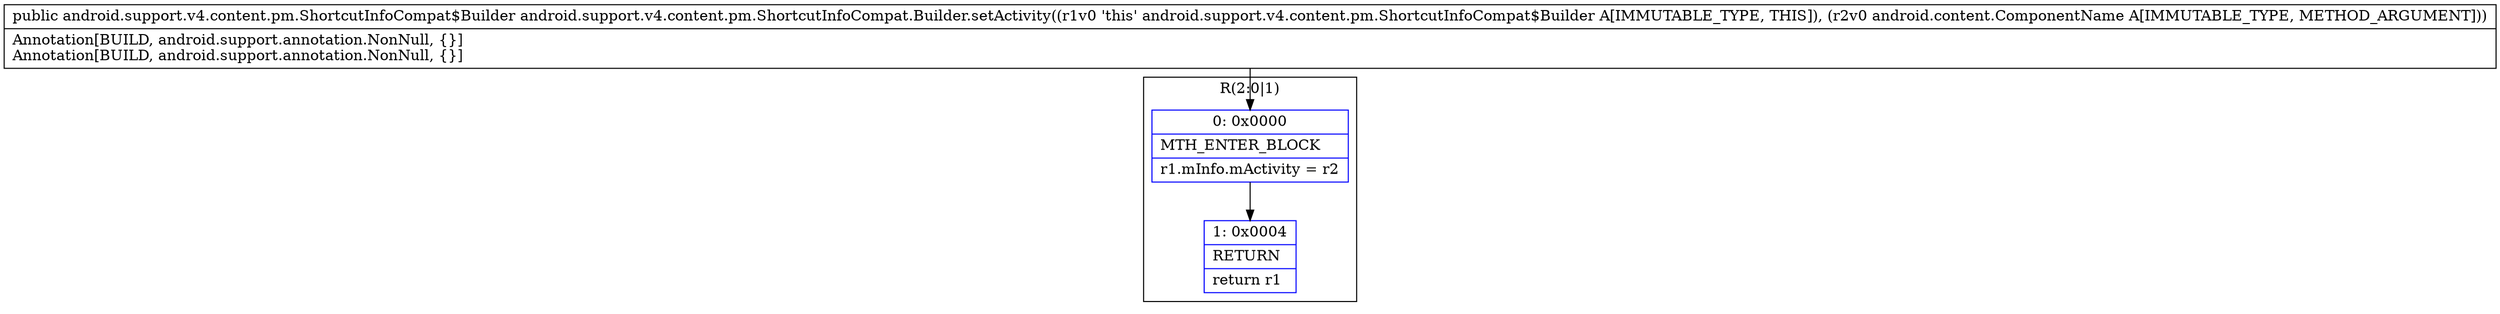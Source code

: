 digraph "CFG forandroid.support.v4.content.pm.ShortcutInfoCompat.Builder.setActivity(Landroid\/content\/ComponentName;)Landroid\/support\/v4\/content\/pm\/ShortcutInfoCompat$Builder;" {
subgraph cluster_Region_767540649 {
label = "R(2:0|1)";
node [shape=record,color=blue];
Node_0 [shape=record,label="{0\:\ 0x0000|MTH_ENTER_BLOCK\l|r1.mInfo.mActivity = r2\l}"];
Node_1 [shape=record,label="{1\:\ 0x0004|RETURN\l|return r1\l}"];
}
MethodNode[shape=record,label="{public android.support.v4.content.pm.ShortcutInfoCompat$Builder android.support.v4.content.pm.ShortcutInfoCompat.Builder.setActivity((r1v0 'this' android.support.v4.content.pm.ShortcutInfoCompat$Builder A[IMMUTABLE_TYPE, THIS]), (r2v0 android.content.ComponentName A[IMMUTABLE_TYPE, METHOD_ARGUMENT]))  | Annotation[BUILD, android.support.annotation.NonNull, \{\}]\lAnnotation[BUILD, android.support.annotation.NonNull, \{\}]\l}"];
MethodNode -> Node_0;
Node_0 -> Node_1;
}

